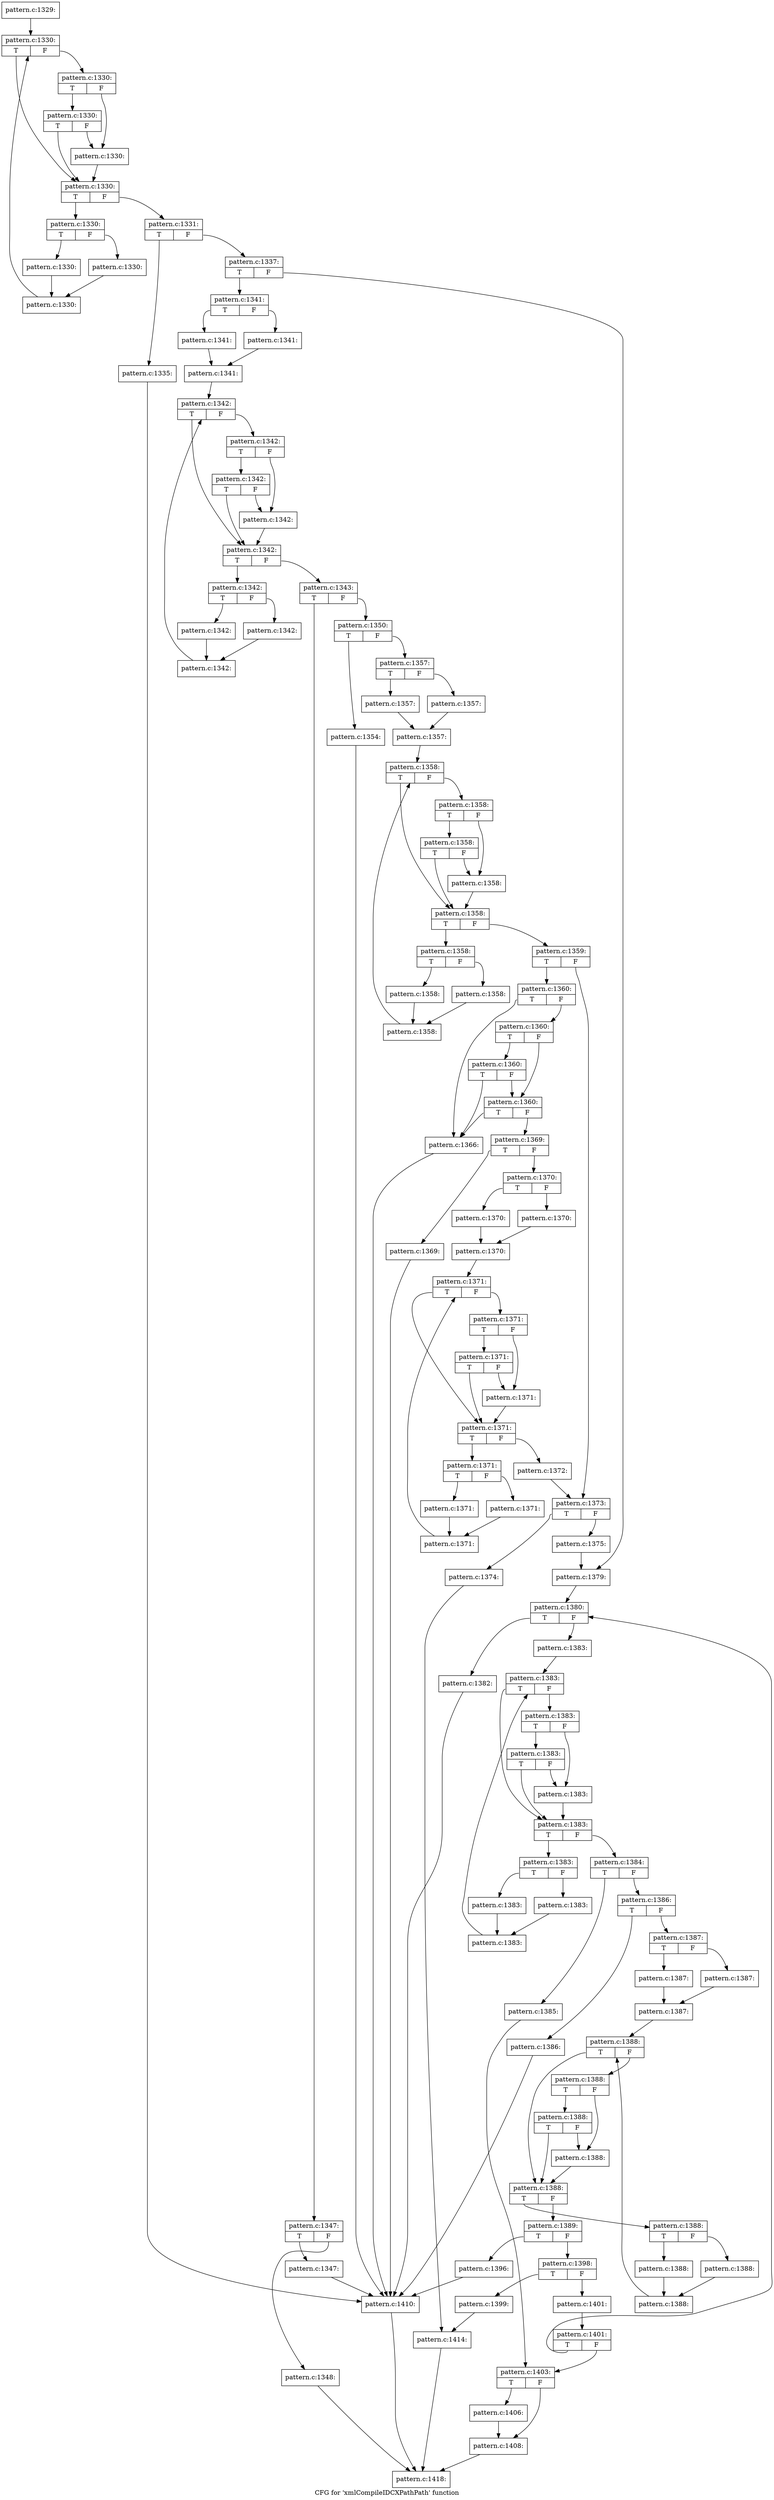 digraph "CFG for 'xmlCompileIDCXPathPath' function" {
	label="CFG for 'xmlCompileIDCXPathPath' function";

	Node0x4694510 [shape=record,label="{pattern.c:1329:}"];
	Node0x4694510 -> Node0x4696660;
	Node0x4696660 [shape=record,label="{pattern.c:1330:|{<s0>T|<s1>F}}"];
	Node0x4696660:s0 -> Node0x46946f0;
	Node0x4696660:s1 -> Node0x4694790;
	Node0x4694790 [shape=record,label="{pattern.c:1330:|{<s0>T|<s1>F}}"];
	Node0x4694790:s0 -> Node0x4697050;
	Node0x4694790:s1 -> Node0x4694740;
	Node0x4697050 [shape=record,label="{pattern.c:1330:|{<s0>T|<s1>F}}"];
	Node0x4697050:s0 -> Node0x46946f0;
	Node0x4697050:s1 -> Node0x4694740;
	Node0x4694740 [shape=record,label="{pattern.c:1330:}"];
	Node0x4694740 -> Node0x46946f0;
	Node0x46946f0 [shape=record,label="{pattern.c:1330:|{<s0>T|<s1>F}}"];
	Node0x46946f0:s0 -> Node0x4697680;
	Node0x46946f0:s1 -> Node0x46946a0;
	Node0x4697680 [shape=record,label="{pattern.c:1330:|{<s0>T|<s1>F}}"];
	Node0x4697680:s0 -> Node0x4697b70;
	Node0x4697680:s1 -> Node0x4697bc0;
	Node0x4697b70 [shape=record,label="{pattern.c:1330:}"];
	Node0x4697b70 -> Node0x4697c10;
	Node0x4697bc0 [shape=record,label="{pattern.c:1330:}"];
	Node0x4697bc0 -> Node0x4697c10;
	Node0x4697c10 [shape=record,label="{pattern.c:1330:}"];
	Node0x4697c10 -> Node0x4696660;
	Node0x46946a0 [shape=record,label="{pattern.c:1331:|{<s0>T|<s1>F}}"];
	Node0x46946a0:s0 -> Node0x4698570;
	Node0x46946a0:s1 -> Node0x46985c0;
	Node0x4698570 [shape=record,label="{pattern.c:1335:}"];
	Node0x4698570 -> Node0x4698980;
	Node0x46985c0 [shape=record,label="{pattern.c:1337:|{<s0>T|<s1>F}}"];
	Node0x46985c0:s0 -> Node0x4699900;
	Node0x46985c0:s1 -> Node0x4699950;
	Node0x4699900 [shape=record,label="{pattern.c:1341:|{<s0>T|<s1>F}}"];
	Node0x4699900:s0 -> Node0x4699ea0;
	Node0x4699900:s1 -> Node0x4699ef0;
	Node0x4699ea0 [shape=record,label="{pattern.c:1341:}"];
	Node0x4699ea0 -> Node0x4699f40;
	Node0x4699ef0 [shape=record,label="{pattern.c:1341:}"];
	Node0x4699ef0 -> Node0x4699f40;
	Node0x4699f40 [shape=record,label="{pattern.c:1341:}"];
	Node0x4699f40 -> Node0x469a7d0;
	Node0x469a7d0 [shape=record,label="{pattern.c:1342:|{<s0>T|<s1>F}}"];
	Node0x469a7d0:s0 -> Node0x469aa10;
	Node0x469a7d0:s1 -> Node0x469aab0;
	Node0x469aab0 [shape=record,label="{pattern.c:1342:|{<s0>T|<s1>F}}"];
	Node0x469aab0:s0 -> Node0x469ae10;
	Node0x469aab0:s1 -> Node0x469aa60;
	Node0x469ae10 [shape=record,label="{pattern.c:1342:|{<s0>T|<s1>F}}"];
	Node0x469ae10:s0 -> Node0x469aa10;
	Node0x469ae10:s1 -> Node0x469aa60;
	Node0x469aa60 [shape=record,label="{pattern.c:1342:}"];
	Node0x469aa60 -> Node0x469aa10;
	Node0x469aa10 [shape=record,label="{pattern.c:1342:|{<s0>T|<s1>F}}"];
	Node0x469aa10:s0 -> Node0x469b440;
	Node0x469aa10:s1 -> Node0x469a9c0;
	Node0x469b440 [shape=record,label="{pattern.c:1342:|{<s0>T|<s1>F}}"];
	Node0x469b440:s0 -> Node0x469b8f0;
	Node0x469b440:s1 -> Node0x469b940;
	Node0x469b8f0 [shape=record,label="{pattern.c:1342:}"];
	Node0x469b8f0 -> Node0x469b990;
	Node0x469b940 [shape=record,label="{pattern.c:1342:}"];
	Node0x469b940 -> Node0x469b990;
	Node0x469b990 [shape=record,label="{pattern.c:1342:}"];
	Node0x469b990 -> Node0x469a7d0;
	Node0x469a9c0 [shape=record,label="{pattern.c:1343:|{<s0>T|<s1>F}}"];
	Node0x469a9c0:s0 -> Node0x469c2f0;
	Node0x469a9c0:s1 -> Node0x469c340;
	Node0x469c2f0 [shape=record,label="{pattern.c:1347:|{<s0>T|<s1>F}}"];
	Node0x469c2f0:s0 -> Node0x469c890;
	Node0x469c2f0:s1 -> Node0x469c8e0;
	Node0x469c890 [shape=record,label="{pattern.c:1347:}"];
	Node0x469c890 -> Node0x4698980;
	Node0x469c8e0 [shape=record,label="{pattern.c:1348:}"];
	Node0x469c8e0 -> Node0x4696790;
	Node0x469c340 [shape=record,label="{pattern.c:1350:|{<s0>T|<s1>F}}"];
	Node0x469c340:s0 -> Node0x469d260;
	Node0x469c340:s1 -> Node0x469d8a0;
	Node0x469d260 [shape=record,label="{pattern.c:1354:}"];
	Node0x469d260 -> Node0x4698980;
	Node0x469d8a0 [shape=record,label="{pattern.c:1357:|{<s0>T|<s1>F}}"];
	Node0x469d8a0:s0 -> Node0x469dc80;
	Node0x469d8a0:s1 -> Node0x469dcd0;
	Node0x469dc80 [shape=record,label="{pattern.c:1357:}"];
	Node0x469dc80 -> Node0x469dd20;
	Node0x469dcd0 [shape=record,label="{pattern.c:1357:}"];
	Node0x469dcd0 -> Node0x469dd20;
	Node0x469dd20 [shape=record,label="{pattern.c:1357:}"];
	Node0x469dd20 -> Node0x469e5e0;
	Node0x469e5e0 [shape=record,label="{pattern.c:1358:|{<s0>T|<s1>F}}"];
	Node0x469e5e0:s0 -> Node0x469e7e0;
	Node0x469e5e0:s1 -> Node0x469e880;
	Node0x469e880 [shape=record,label="{pattern.c:1358:|{<s0>T|<s1>F}}"];
	Node0x469e880:s0 -> Node0x469ebe0;
	Node0x469e880:s1 -> Node0x469e830;
	Node0x469ebe0 [shape=record,label="{pattern.c:1358:|{<s0>T|<s1>F}}"];
	Node0x469ebe0:s0 -> Node0x469e7e0;
	Node0x469ebe0:s1 -> Node0x469e830;
	Node0x469e830 [shape=record,label="{pattern.c:1358:}"];
	Node0x469e830 -> Node0x469e7e0;
	Node0x469e7e0 [shape=record,label="{pattern.c:1358:|{<s0>T|<s1>F}}"];
	Node0x469e7e0:s0 -> Node0x469f210;
	Node0x469e7e0:s1 -> Node0x469e790;
	Node0x469f210 [shape=record,label="{pattern.c:1358:|{<s0>T|<s1>F}}"];
	Node0x469f210:s0 -> Node0x469f6c0;
	Node0x469f210:s1 -> Node0x469f710;
	Node0x469f6c0 [shape=record,label="{pattern.c:1358:}"];
	Node0x469f6c0 -> Node0x469f760;
	Node0x469f710 [shape=record,label="{pattern.c:1358:}"];
	Node0x469f710 -> Node0x469f760;
	Node0x469f760 [shape=record,label="{pattern.c:1358:}"];
	Node0x469f760 -> Node0x469e5e0;
	Node0x469e790 [shape=record,label="{pattern.c:1359:|{<s0>T|<s1>F}}"];
	Node0x469e790:s0 -> Node0x46a0020;
	Node0x469e790:s1 -> Node0x46a0070;
	Node0x46a0020 [shape=record,label="{pattern.c:1360:|{<s0>T|<s1>F}}"];
	Node0x46a0020:s0 -> Node0x46a0570;
	Node0x46a0020:s1 -> Node0x46a0690;
	Node0x46a0690 [shape=record,label="{pattern.c:1360:|{<s0>T|<s1>F}}"];
	Node0x46a0690:s0 -> Node0x46a0aa0;
	Node0x46a0690:s1 -> Node0x46a0610;
	Node0x46a0aa0 [shape=record,label="{pattern.c:1360:|{<s0>T|<s1>F}}"];
	Node0x46a0aa0:s0 -> Node0x46a0570;
	Node0x46a0aa0:s1 -> Node0x46a0610;
	Node0x46a0610 [shape=record,label="{pattern.c:1360:|{<s0>T|<s1>F}}"];
	Node0x46a0610:s0 -> Node0x46a0570;
	Node0x46a0610:s1 -> Node0x46a05c0;
	Node0x46a0570 [shape=record,label="{pattern.c:1366:}"];
	Node0x46a0570 -> Node0x4698980;
	Node0x46a05c0 [shape=record,label="{pattern.c:1369:|{<s0>T|<s1>F}}"];
	Node0x46a05c0:s0 -> Node0x46a1720;
	Node0x46a05c0:s1 -> Node0x46a1770;
	Node0x46a1720 [shape=record,label="{pattern.c:1369:}"];
	Node0x46a1720 -> Node0x4698980;
	Node0x46a1770 [shape=record,label="{pattern.c:1370:|{<s0>T|<s1>F}}"];
	Node0x46a1770:s0 -> Node0x46a1c40;
	Node0x46a1770:s1 -> Node0x46a1c90;
	Node0x46a1c40 [shape=record,label="{pattern.c:1370:}"];
	Node0x46a1c40 -> Node0x46a1ce0;
	Node0x46a1c90 [shape=record,label="{pattern.c:1370:}"];
	Node0x46a1c90 -> Node0x46a1ce0;
	Node0x46a1ce0 [shape=record,label="{pattern.c:1370:}"];
	Node0x46a1ce0 -> Node0x46a25d0;
	Node0x46a25d0 [shape=record,label="{pattern.c:1371:|{<s0>T|<s1>F}}"];
	Node0x46a25d0:s0 -> Node0x46a27d0;
	Node0x46a25d0:s1 -> Node0x46a2870;
	Node0x46a2870 [shape=record,label="{pattern.c:1371:|{<s0>T|<s1>F}}"];
	Node0x46a2870:s0 -> Node0x46a2bd0;
	Node0x46a2870:s1 -> Node0x46a2820;
	Node0x46a2bd0 [shape=record,label="{pattern.c:1371:|{<s0>T|<s1>F}}"];
	Node0x46a2bd0:s0 -> Node0x46a27d0;
	Node0x46a2bd0:s1 -> Node0x46a2820;
	Node0x46a2820 [shape=record,label="{pattern.c:1371:}"];
	Node0x46a2820 -> Node0x46a27d0;
	Node0x46a27d0 [shape=record,label="{pattern.c:1371:|{<s0>T|<s1>F}}"];
	Node0x46a27d0:s0 -> Node0x46a3200;
	Node0x46a27d0:s1 -> Node0x46a2780;
	Node0x46a3200 [shape=record,label="{pattern.c:1371:|{<s0>T|<s1>F}}"];
	Node0x46a3200:s0 -> Node0x46a36b0;
	Node0x46a3200:s1 -> Node0x46a3700;
	Node0x46a36b0 [shape=record,label="{pattern.c:1371:}"];
	Node0x46a36b0 -> Node0x46a3750;
	Node0x46a3700 [shape=record,label="{pattern.c:1371:}"];
	Node0x46a3700 -> Node0x46a3750;
	Node0x46a3750 [shape=record,label="{pattern.c:1371:}"];
	Node0x46a3750 -> Node0x46a25d0;
	Node0x46a2780 [shape=record,label="{pattern.c:1372:}"];
	Node0x46a2780 -> Node0x46a0070;
	Node0x46a0070 [shape=record,label="{pattern.c:1373:|{<s0>T|<s1>F}}"];
	Node0x46a0070:s0 -> Node0x46a4160;
	Node0x46a0070:s1 -> Node0x46a41b0;
	Node0x46a4160 [shape=record,label="{pattern.c:1374:}"];
	Node0x46a4160 -> Node0x46a4650;
	Node0x46a41b0 [shape=record,label="{pattern.c:1375:}"];
	Node0x46a41b0 -> Node0x4699950;
	Node0x4699950 [shape=record,label="{pattern.c:1379:}"];
	Node0x4699950 -> Node0x46a4890;
	Node0x46a4890 [shape=record,label="{pattern.c:1380:|{<s0>T|<s1>F}}"];
	Node0x46a4890:s0 -> Node0x46a5280;
	Node0x46a4890:s1 -> Node0x46a52d0;
	Node0x46a5280 [shape=record,label="{pattern.c:1382:}"];
	Node0x46a5280 -> Node0x4698980;
	Node0x46a52d0 [shape=record,label="{pattern.c:1383:}"];
	Node0x46a52d0 -> Node0x46a55f0;
	Node0x46a55f0 [shape=record,label="{pattern.c:1383:|{<s0>T|<s1>F}}"];
	Node0x46a55f0:s0 -> Node0x46a57f0;
	Node0x46a55f0:s1 -> Node0x46a5890;
	Node0x46a5890 [shape=record,label="{pattern.c:1383:|{<s0>T|<s1>F}}"];
	Node0x46a5890:s0 -> Node0x46a5bf0;
	Node0x46a5890:s1 -> Node0x46a5840;
	Node0x46a5bf0 [shape=record,label="{pattern.c:1383:|{<s0>T|<s1>F}}"];
	Node0x46a5bf0:s0 -> Node0x46a57f0;
	Node0x46a5bf0:s1 -> Node0x46a5840;
	Node0x46a5840 [shape=record,label="{pattern.c:1383:}"];
	Node0x46a5840 -> Node0x46a57f0;
	Node0x46a57f0 [shape=record,label="{pattern.c:1383:|{<s0>T|<s1>F}}"];
	Node0x46a57f0:s0 -> Node0x46a6220;
	Node0x46a57f0:s1 -> Node0x46a57a0;
	Node0x46a6220 [shape=record,label="{pattern.c:1383:|{<s0>T|<s1>F}}"];
	Node0x46a6220:s0 -> Node0x46a66d0;
	Node0x46a6220:s1 -> Node0x46a6720;
	Node0x46a66d0 [shape=record,label="{pattern.c:1383:}"];
	Node0x46a66d0 -> Node0x46a6770;
	Node0x46a6720 [shape=record,label="{pattern.c:1383:}"];
	Node0x46a6720 -> Node0x46a6770;
	Node0x46a6770 [shape=record,label="{pattern.c:1383:}"];
	Node0x46a6770 -> Node0x46a55f0;
	Node0x46a57a0 [shape=record,label="{pattern.c:1384:|{<s0>T|<s1>F}}"];
	Node0x46a57a0:s0 -> Node0x46a7030;
	Node0x46a57a0:s1 -> Node0x46a7080;
	Node0x46a7030 [shape=record,label="{pattern.c:1385:}"];
	Node0x46a7030 -> Node0x46a47f0;
	Node0x46a7080 [shape=record,label="{pattern.c:1386:|{<s0>T|<s1>F}}"];
	Node0x46a7080:s0 -> Node0x46a7460;
	Node0x46a7080:s1 -> Node0x46a74b0;
	Node0x46a7460 [shape=record,label="{pattern.c:1386:}"];
	Node0x46a7460 -> Node0x4698980;
	Node0x46a74b0 [shape=record,label="{pattern.c:1387:|{<s0>T|<s1>F}}"];
	Node0x46a74b0:s0 -> Node0x46a7920;
	Node0x46a74b0:s1 -> Node0x46a7970;
	Node0x46a7920 [shape=record,label="{pattern.c:1387:}"];
	Node0x46a7920 -> Node0x46a79c0;
	Node0x46a7970 [shape=record,label="{pattern.c:1387:}"];
	Node0x46a7970 -> Node0x46a79c0;
	Node0x46a79c0 [shape=record,label="{pattern.c:1387:}"];
	Node0x46a79c0 -> Node0x46a82b0;
	Node0x46a82b0 [shape=record,label="{pattern.c:1388:|{<s0>T|<s1>F}}"];
	Node0x46a82b0:s0 -> Node0x46a84b0;
	Node0x46a82b0:s1 -> Node0x46a8550;
	Node0x46a8550 [shape=record,label="{pattern.c:1388:|{<s0>T|<s1>F}}"];
	Node0x46a8550:s0 -> Node0x46a88b0;
	Node0x46a8550:s1 -> Node0x46a8500;
	Node0x46a88b0 [shape=record,label="{pattern.c:1388:|{<s0>T|<s1>F}}"];
	Node0x46a88b0:s0 -> Node0x46a84b0;
	Node0x46a88b0:s1 -> Node0x46a8500;
	Node0x46a8500 [shape=record,label="{pattern.c:1388:}"];
	Node0x46a8500 -> Node0x46a84b0;
	Node0x46a84b0 [shape=record,label="{pattern.c:1388:|{<s0>T|<s1>F}}"];
	Node0x46a84b0:s0 -> Node0x46a8ee0;
	Node0x46a84b0:s1 -> Node0x46a8460;
	Node0x46a8ee0 [shape=record,label="{pattern.c:1388:|{<s0>T|<s1>F}}"];
	Node0x46a8ee0:s0 -> Node0x46a9390;
	Node0x46a8ee0:s1 -> Node0x46a93e0;
	Node0x46a9390 [shape=record,label="{pattern.c:1388:}"];
	Node0x46a9390 -> Node0x46a9430;
	Node0x46a93e0 [shape=record,label="{pattern.c:1388:}"];
	Node0x46a93e0 -> Node0x46a9430;
	Node0x46a9430 [shape=record,label="{pattern.c:1388:}"];
	Node0x46a9430 -> Node0x46a82b0;
	Node0x46a8460 [shape=record,label="{pattern.c:1389:|{<s0>T|<s1>F}}"];
	Node0x46a8460:s0 -> Node0x46a9d50;
	Node0x46a8460:s1 -> Node0x46a9da0;
	Node0x46a9d50 [shape=record,label="{pattern.c:1396:}"];
	Node0x46a9d50 -> Node0x4698980;
	Node0x46a9da0 [shape=record,label="{pattern.c:1398:|{<s0>T|<s1>F}}"];
	Node0x46a9da0:s0 -> Node0x46aa360;
	Node0x46a9da0:s1 -> Node0x46aa3b0;
	Node0x46aa360 [shape=record,label="{pattern.c:1399:}"];
	Node0x46aa360 -> Node0x46a4650;
	Node0x46aa3b0 [shape=record,label="{pattern.c:1401:}"];
	Node0x46aa3b0 -> Node0x46a4840;
	Node0x46a4840 [shape=record,label="{pattern.c:1401:|{<s0>T|<s1>F}}"];
	Node0x46a4840:s0 -> Node0x46a4890;
	Node0x46a4840:s1 -> Node0x46a47f0;
	Node0x46a47f0 [shape=record,label="{pattern.c:1403:|{<s0>T|<s1>F}}"];
	Node0x46a47f0:s0 -> Node0x46aadc0;
	Node0x46a47f0:s1 -> Node0x46aae10;
	Node0x46aadc0 [shape=record,label="{pattern.c:1406:}"];
	Node0x46aadc0 -> Node0x46aae10;
	Node0x46aae10 [shape=record,label="{pattern.c:1408:}"];
	Node0x46aae10 -> Node0x4696790;
	Node0x4698980 [shape=record,label="{pattern.c:1410:}"];
	Node0x4698980 -> Node0x4696790;
	Node0x46a4650 [shape=record,label="{pattern.c:1414:}"];
	Node0x46a4650 -> Node0x4696790;
	Node0x4696790 [shape=record,label="{pattern.c:1418:}"];
}
